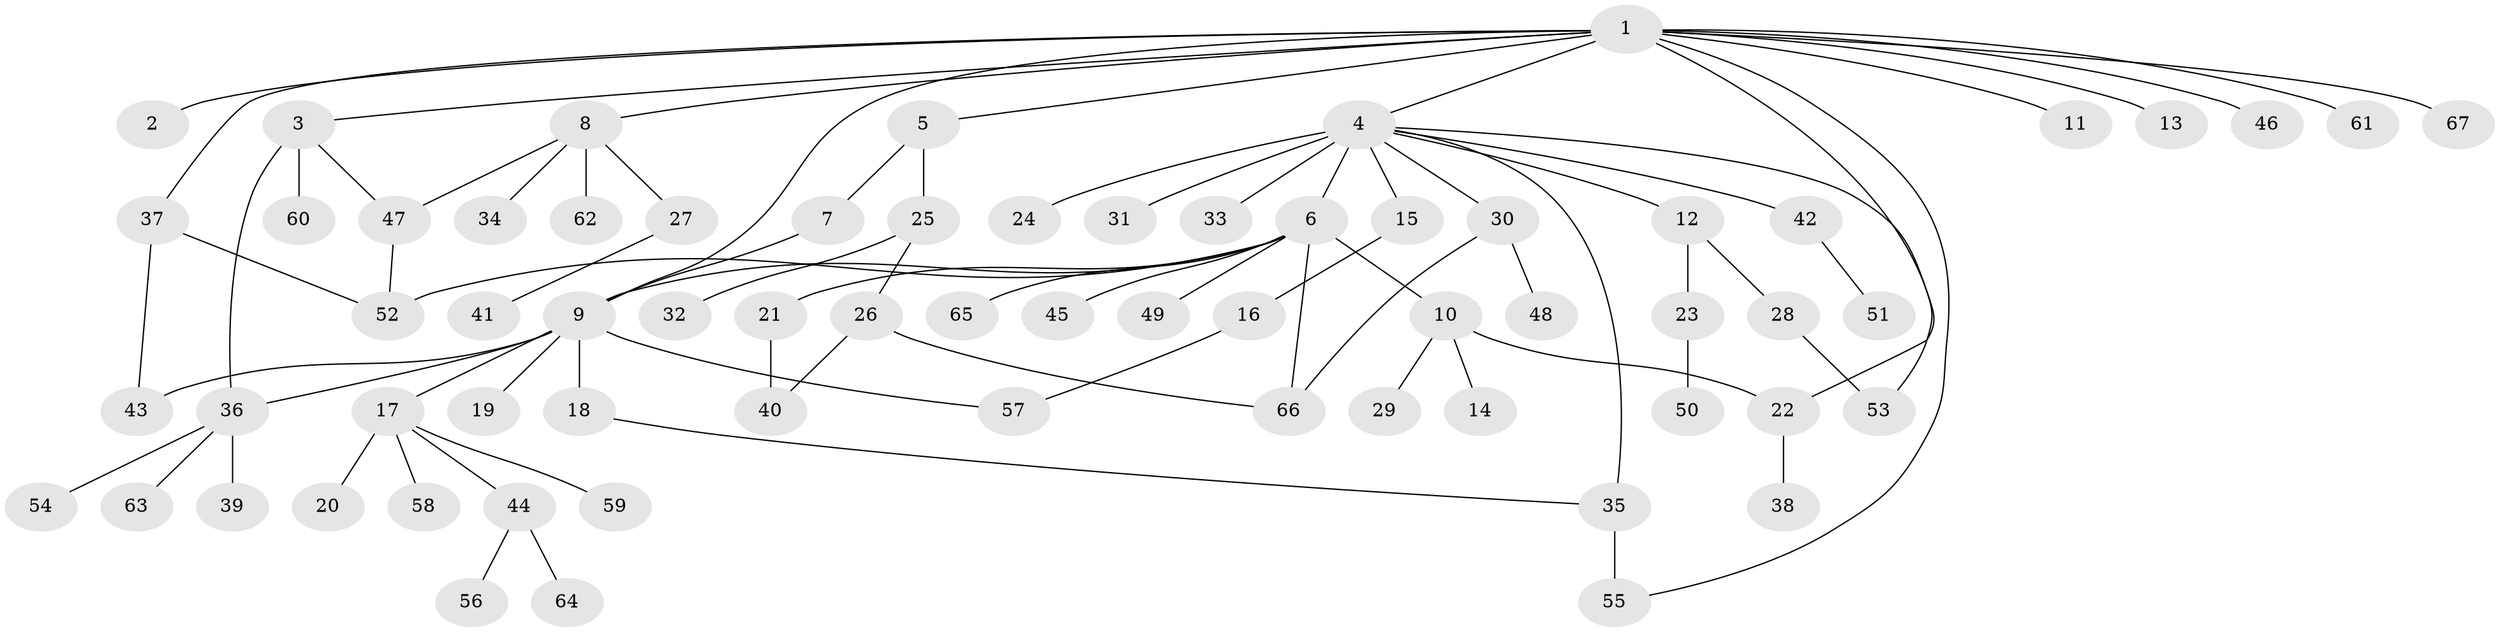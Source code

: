 // original degree distribution, {18: 0.007518796992481203, 1: 0.5714285714285714, 3: 0.05263157894736842, 15: 0.007518796992481203, 4: 0.07518796992481203, 10: 0.007518796992481203, 6: 0.03007518796992481, 23: 0.007518796992481203, 2: 0.21804511278195488, 5: 0.022556390977443608}
// Generated by graph-tools (version 1.1) at 2025/35/03/09/25 02:35:16]
// undirected, 67 vertices, 81 edges
graph export_dot {
graph [start="1"]
  node [color=gray90,style=filled];
  1;
  2;
  3;
  4;
  5;
  6;
  7;
  8;
  9;
  10;
  11;
  12;
  13;
  14;
  15;
  16;
  17;
  18;
  19;
  20;
  21;
  22;
  23;
  24;
  25;
  26;
  27;
  28;
  29;
  30;
  31;
  32;
  33;
  34;
  35;
  36;
  37;
  38;
  39;
  40;
  41;
  42;
  43;
  44;
  45;
  46;
  47;
  48;
  49;
  50;
  51;
  52;
  53;
  54;
  55;
  56;
  57;
  58;
  59;
  60;
  61;
  62;
  63;
  64;
  65;
  66;
  67;
  1 -- 2 [weight=1.0];
  1 -- 3 [weight=1.0];
  1 -- 4 [weight=1.0];
  1 -- 5 [weight=1.0];
  1 -- 8 [weight=1.0];
  1 -- 9 [weight=1.0];
  1 -- 11 [weight=1.0];
  1 -- 13 [weight=1.0];
  1 -- 22 [weight=1.0];
  1 -- 37 [weight=1.0];
  1 -- 46 [weight=1.0];
  1 -- 55 [weight=1.0];
  1 -- 61 [weight=1.0];
  1 -- 67 [weight=1.0];
  3 -- 36 [weight=1.0];
  3 -- 47 [weight=1.0];
  3 -- 60 [weight=3.0];
  4 -- 6 [weight=1.0];
  4 -- 12 [weight=1.0];
  4 -- 15 [weight=1.0];
  4 -- 24 [weight=1.0];
  4 -- 30 [weight=1.0];
  4 -- 31 [weight=4.0];
  4 -- 33 [weight=1.0];
  4 -- 35 [weight=1.0];
  4 -- 42 [weight=1.0];
  4 -- 53 [weight=1.0];
  5 -- 7 [weight=1.0];
  5 -- 25 [weight=1.0];
  6 -- 9 [weight=1.0];
  6 -- 10 [weight=1.0];
  6 -- 21 [weight=1.0];
  6 -- 45 [weight=1.0];
  6 -- 49 [weight=1.0];
  6 -- 52 [weight=1.0];
  6 -- 65 [weight=1.0];
  6 -- 66 [weight=1.0];
  7 -- 9 [weight=1.0];
  8 -- 27 [weight=1.0];
  8 -- 34 [weight=1.0];
  8 -- 47 [weight=1.0];
  8 -- 62 [weight=1.0];
  9 -- 17 [weight=1.0];
  9 -- 18 [weight=13.0];
  9 -- 19 [weight=1.0];
  9 -- 36 [weight=1.0];
  9 -- 43 [weight=1.0];
  9 -- 57 [weight=1.0];
  10 -- 14 [weight=2.0];
  10 -- 22 [weight=1.0];
  10 -- 29 [weight=1.0];
  12 -- 23 [weight=1.0];
  12 -- 28 [weight=1.0];
  15 -- 16 [weight=1.0];
  16 -- 57 [weight=1.0];
  17 -- 20 [weight=1.0];
  17 -- 44 [weight=1.0];
  17 -- 58 [weight=1.0];
  17 -- 59 [weight=1.0];
  18 -- 35 [weight=1.0];
  21 -- 40 [weight=3.0];
  22 -- 38 [weight=1.0];
  23 -- 50 [weight=1.0];
  25 -- 26 [weight=1.0];
  25 -- 32 [weight=1.0];
  26 -- 40 [weight=1.0];
  26 -- 66 [weight=1.0];
  27 -- 41 [weight=1.0];
  28 -- 53 [weight=2.0];
  30 -- 48 [weight=1.0];
  30 -- 66 [weight=1.0];
  35 -- 55 [weight=2.0];
  36 -- 39 [weight=1.0];
  36 -- 54 [weight=1.0];
  36 -- 63 [weight=1.0];
  37 -- 43 [weight=1.0];
  37 -- 52 [weight=1.0];
  42 -- 51 [weight=1.0];
  44 -- 56 [weight=1.0];
  44 -- 64 [weight=1.0];
  47 -- 52 [weight=2.0];
}
